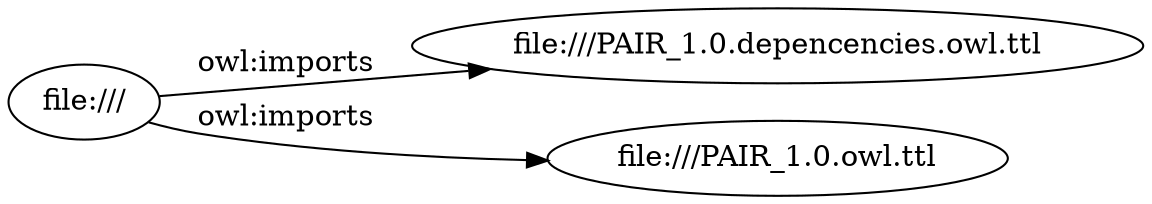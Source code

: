 digraph ar2dtool_diagram { 
rankdir=LR;
size="1501"
	"file:///" -> "file:///PAIR_1.0.depencencies.owl.ttl" [ label = "owl:imports" ];
	"file:///" -> "file:///PAIR_1.0.owl.ttl" [ label = "owl:imports" ];

}
